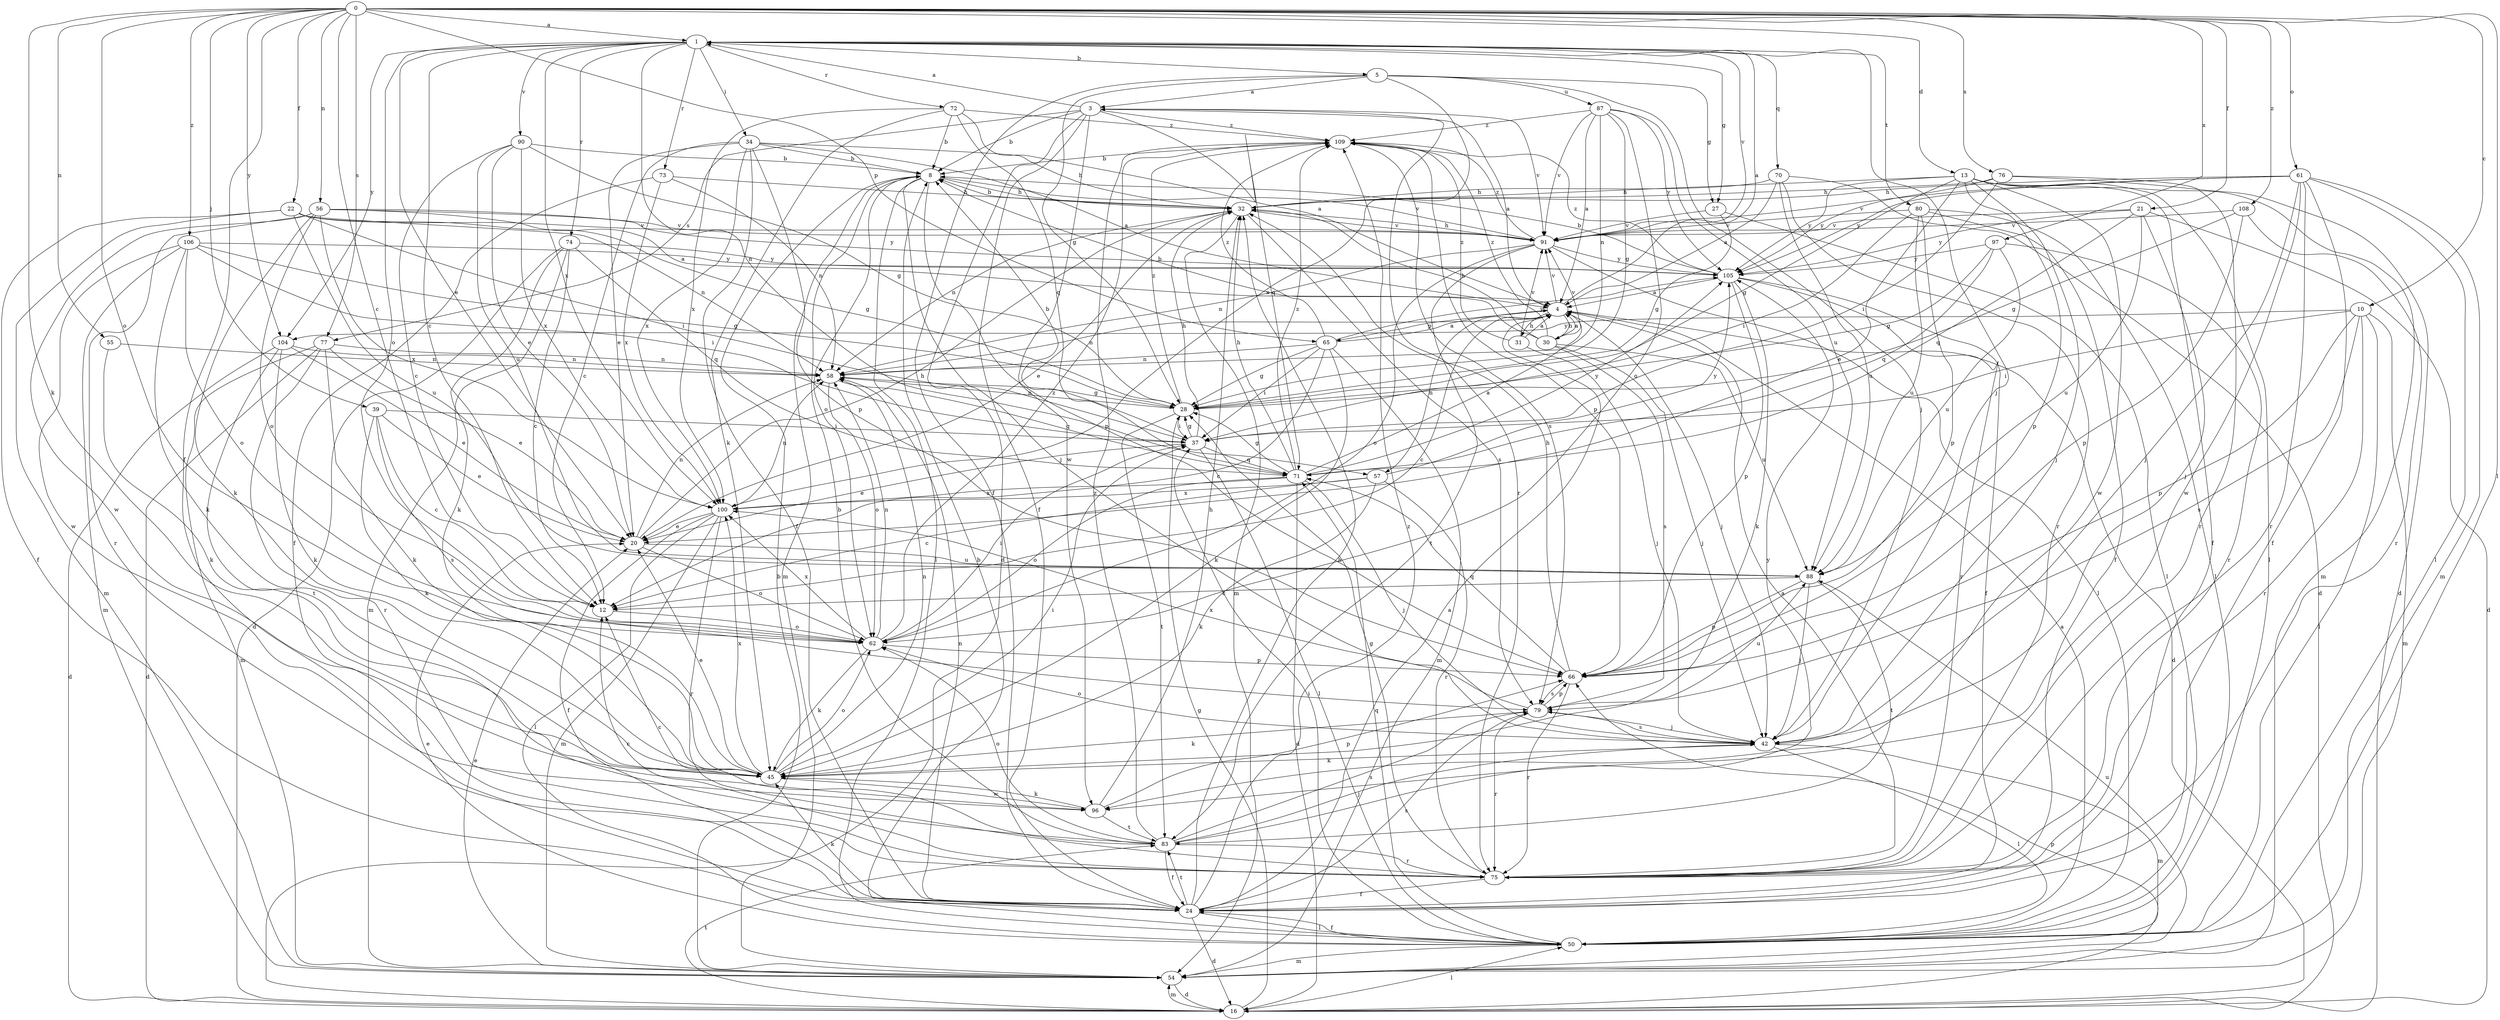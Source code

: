 strict digraph  {
0;
1;
3;
4;
5;
8;
10;
12;
13;
16;
20;
21;
22;
24;
27;
28;
30;
31;
32;
34;
37;
39;
42;
45;
50;
54;
55;
56;
57;
58;
61;
62;
65;
66;
70;
71;
72;
73;
74;
75;
76;
77;
79;
80;
83;
87;
88;
90;
91;
96;
97;
100;
104;
105;
106;
108;
109;
0 -> 1  [label=a];
0 -> 10  [label=c];
0 -> 12  [label=c];
0 -> 13  [label=d];
0 -> 21  [label=f];
0 -> 22  [label=f];
0 -> 24  [label=f];
0 -> 39  [label=j];
0 -> 45  [label=k];
0 -> 50  [label=l];
0 -> 55  [label=n];
0 -> 56  [label=n];
0 -> 61  [label=o];
0 -> 62  [label=o];
0 -> 65  [label=p];
0 -> 76  [label=s];
0 -> 77  [label=s];
0 -> 97  [label=x];
0 -> 104  [label=y];
0 -> 106  [label=z];
0 -> 108  [label=z];
1 -> 5  [label=b];
1 -> 12  [label=c];
1 -> 20  [label=e];
1 -> 27  [label=g];
1 -> 34  [label=i];
1 -> 42  [label=j];
1 -> 57  [label=n];
1 -> 62  [label=o];
1 -> 70  [label=q];
1 -> 72  [label=r];
1 -> 73  [label=r];
1 -> 74  [label=r];
1 -> 80  [label=t];
1 -> 90  [label=v];
1 -> 91  [label=v];
1 -> 100  [label=x];
1 -> 104  [label=y];
3 -> 1  [label=a];
3 -> 8  [label=b];
3 -> 16  [label=d];
3 -> 24  [label=f];
3 -> 71  [label=q];
3 -> 75  [label=r];
3 -> 77  [label=s];
3 -> 91  [label=v];
3 -> 96  [label=w];
3 -> 109  [label=z];
4 -> 1  [label=a];
4 -> 3  [label=a];
4 -> 12  [label=c];
4 -> 16  [label=d];
4 -> 30  [label=h];
4 -> 31  [label=h];
4 -> 42  [label=j];
4 -> 57  [label=n];
4 -> 58  [label=n];
4 -> 65  [label=p];
4 -> 91  [label=v];
5 -> 3  [label=a];
5 -> 24  [label=f];
5 -> 27  [label=g];
5 -> 28  [label=g];
5 -> 42  [label=j];
5 -> 87  [label=u];
5 -> 100  [label=x];
8 -> 32  [label=h];
8 -> 42  [label=j];
8 -> 50  [label=l];
8 -> 54  [label=m];
8 -> 62  [label=o];
8 -> 66  [label=p];
8 -> 91  [label=v];
10 -> 37  [label=i];
10 -> 50  [label=l];
10 -> 54  [label=m];
10 -> 66  [label=p];
10 -> 75  [label=r];
10 -> 79  [label=s];
10 -> 104  [label=y];
12 -> 62  [label=o];
13 -> 20  [label=e];
13 -> 24  [label=f];
13 -> 28  [label=g];
13 -> 32  [label=h];
13 -> 42  [label=j];
13 -> 50  [label=l];
13 -> 54  [label=m];
13 -> 66  [label=p];
13 -> 96  [label=w];
13 -> 105  [label=y];
16 -> 28  [label=g];
16 -> 50  [label=l];
16 -> 54  [label=m];
16 -> 66  [label=p];
16 -> 83  [label=t];
20 -> 32  [label=h];
20 -> 58  [label=n];
20 -> 62  [label=o];
20 -> 88  [label=u];
21 -> 16  [label=d];
21 -> 42  [label=j];
21 -> 71  [label=q];
21 -> 88  [label=u];
21 -> 91  [label=v];
21 -> 105  [label=y];
22 -> 24  [label=f];
22 -> 28  [label=g];
22 -> 37  [label=i];
22 -> 54  [label=m];
22 -> 58  [label=n];
22 -> 88  [label=u];
22 -> 91  [label=v];
24 -> 4  [label=a];
24 -> 16  [label=d];
24 -> 32  [label=h];
24 -> 45  [label=k];
24 -> 50  [label=l];
24 -> 58  [label=n];
24 -> 79  [label=s];
24 -> 83  [label=t];
24 -> 109  [label=z];
27 -> 28  [label=g];
27 -> 50  [label=l];
27 -> 91  [label=v];
28 -> 37  [label=i];
28 -> 58  [label=n];
28 -> 83  [label=t];
28 -> 109  [label=z];
30 -> 4  [label=a];
30 -> 8  [label=b];
30 -> 32  [label=h];
30 -> 42  [label=j];
30 -> 79  [label=s];
30 -> 88  [label=u];
30 -> 91  [label=v];
30 -> 109  [label=z];
31 -> 4  [label=a];
31 -> 42  [label=j];
31 -> 91  [label=v];
31 -> 109  [label=z];
32 -> 8  [label=b];
32 -> 20  [label=e];
32 -> 54  [label=m];
32 -> 58  [label=n];
32 -> 79  [label=s];
32 -> 91  [label=v];
34 -> 4  [label=a];
34 -> 8  [label=b];
34 -> 12  [label=c];
34 -> 20  [label=e];
34 -> 24  [label=f];
34 -> 32  [label=h];
34 -> 66  [label=p];
34 -> 100  [label=x];
37 -> 8  [label=b];
37 -> 20  [label=e];
37 -> 28  [label=g];
37 -> 32  [label=h];
37 -> 50  [label=l];
37 -> 71  [label=q];
39 -> 12  [label=c];
39 -> 20  [label=e];
39 -> 37  [label=i];
39 -> 45  [label=k];
39 -> 79  [label=s];
42 -> 45  [label=k];
42 -> 50  [label=l];
42 -> 54  [label=m];
42 -> 62  [label=o];
42 -> 79  [label=s];
45 -> 20  [label=e];
45 -> 37  [label=i];
45 -> 58  [label=n];
45 -> 62  [label=o];
45 -> 96  [label=w];
45 -> 100  [label=x];
50 -> 4  [label=a];
50 -> 8  [label=b];
50 -> 20  [label=e];
50 -> 24  [label=f];
50 -> 37  [label=i];
50 -> 54  [label=m];
50 -> 71  [label=q];
54 -> 8  [label=b];
54 -> 16  [label=d];
54 -> 20  [label=e];
54 -> 88  [label=u];
55 -> 45  [label=k];
55 -> 58  [label=n];
56 -> 4  [label=a];
56 -> 45  [label=k];
56 -> 62  [label=o];
56 -> 75  [label=r];
56 -> 91  [label=v];
56 -> 96  [label=w];
56 -> 100  [label=x];
56 -> 105  [label=y];
57 -> 12  [label=c];
57 -> 45  [label=k];
57 -> 75  [label=r];
57 -> 100  [label=x];
57 -> 105  [label=y];
58 -> 28  [label=g];
58 -> 62  [label=o];
58 -> 71  [label=q];
61 -> 24  [label=f];
61 -> 32  [label=h];
61 -> 42  [label=j];
61 -> 50  [label=l];
61 -> 54  [label=m];
61 -> 75  [label=r];
61 -> 91  [label=v];
61 -> 96  [label=w];
61 -> 105  [label=y];
62 -> 37  [label=i];
62 -> 45  [label=k];
62 -> 58  [label=n];
62 -> 66  [label=p];
62 -> 100  [label=x];
62 -> 109  [label=z];
65 -> 4  [label=a];
65 -> 12  [label=c];
65 -> 28  [label=g];
65 -> 37  [label=i];
65 -> 45  [label=k];
65 -> 54  [label=m];
65 -> 58  [label=n];
65 -> 105  [label=y];
65 -> 109  [label=z];
66 -> 32  [label=h];
66 -> 71  [label=q];
66 -> 75  [label=r];
66 -> 79  [label=s];
70 -> 4  [label=a];
70 -> 16  [label=d];
70 -> 32  [label=h];
70 -> 75  [label=r];
70 -> 88  [label=u];
71 -> 4  [label=a];
71 -> 16  [label=d];
71 -> 28  [label=g];
71 -> 32  [label=h];
71 -> 42  [label=j];
71 -> 62  [label=o];
71 -> 100  [label=x];
71 -> 105  [label=y];
71 -> 109  [label=z];
72 -> 4  [label=a];
72 -> 8  [label=b];
72 -> 45  [label=k];
72 -> 71  [label=q];
72 -> 100  [label=x];
72 -> 109  [label=z];
73 -> 24  [label=f];
73 -> 32  [label=h];
73 -> 58  [label=n];
73 -> 100  [label=x];
74 -> 12  [label=c];
74 -> 16  [label=d];
74 -> 45  [label=k];
74 -> 54  [label=m];
74 -> 71  [label=q];
74 -> 105  [label=y];
75 -> 4  [label=a];
75 -> 12  [label=c];
75 -> 24  [label=f];
75 -> 28  [label=g];
76 -> 16  [label=d];
76 -> 32  [label=h];
76 -> 37  [label=i];
76 -> 75  [label=r];
76 -> 105  [label=y];
77 -> 16  [label=d];
77 -> 20  [label=e];
77 -> 45  [label=k];
77 -> 54  [label=m];
77 -> 58  [label=n];
77 -> 75  [label=r];
79 -> 42  [label=j];
79 -> 45  [label=k];
79 -> 66  [label=p];
79 -> 75  [label=r];
79 -> 88  [label=u];
79 -> 100  [label=x];
80 -> 24  [label=f];
80 -> 37  [label=i];
80 -> 50  [label=l];
80 -> 66  [label=p];
80 -> 88  [label=u];
80 -> 91  [label=v];
83 -> 8  [label=b];
83 -> 12  [label=c];
83 -> 24  [label=f];
83 -> 42  [label=j];
83 -> 62  [label=o];
83 -> 75  [label=r];
83 -> 79  [label=s];
83 -> 105  [label=y];
83 -> 109  [label=z];
87 -> 4  [label=a];
87 -> 28  [label=g];
87 -> 58  [label=n];
87 -> 62  [label=o];
87 -> 88  [label=u];
87 -> 91  [label=v];
87 -> 105  [label=y];
87 -> 109  [label=z];
88 -> 12  [label=c];
88 -> 42  [label=j];
88 -> 66  [label=p];
88 -> 83  [label=t];
90 -> 8  [label=b];
90 -> 12  [label=c];
90 -> 20  [label=e];
90 -> 28  [label=g];
90 -> 88  [label=u];
90 -> 100  [label=x];
91 -> 32  [label=h];
91 -> 50  [label=l];
91 -> 58  [label=n];
91 -> 62  [label=o];
91 -> 83  [label=t];
91 -> 105  [label=y];
91 -> 109  [label=z];
96 -> 32  [label=h];
96 -> 45  [label=k];
96 -> 66  [label=p];
96 -> 83  [label=t];
97 -> 28  [label=g];
97 -> 71  [label=q];
97 -> 75  [label=r];
97 -> 88  [label=u];
97 -> 105  [label=y];
100 -> 20  [label=e];
100 -> 24  [label=f];
100 -> 50  [label=l];
100 -> 54  [label=m];
100 -> 58  [label=n];
100 -> 75  [label=r];
104 -> 16  [label=d];
104 -> 20  [label=e];
104 -> 45  [label=k];
104 -> 58  [label=n];
104 -> 83  [label=t];
105 -> 4  [label=a];
105 -> 8  [label=b];
105 -> 24  [label=f];
105 -> 45  [label=k];
105 -> 66  [label=p];
105 -> 75  [label=r];
105 -> 109  [label=z];
106 -> 28  [label=g];
106 -> 37  [label=i];
106 -> 45  [label=k];
106 -> 54  [label=m];
106 -> 62  [label=o];
106 -> 96  [label=w];
106 -> 105  [label=y];
108 -> 28  [label=g];
108 -> 66  [label=p];
108 -> 75  [label=r];
108 -> 91  [label=v];
109 -> 8  [label=b];
109 -> 66  [label=p];
109 -> 79  [label=s];
}
